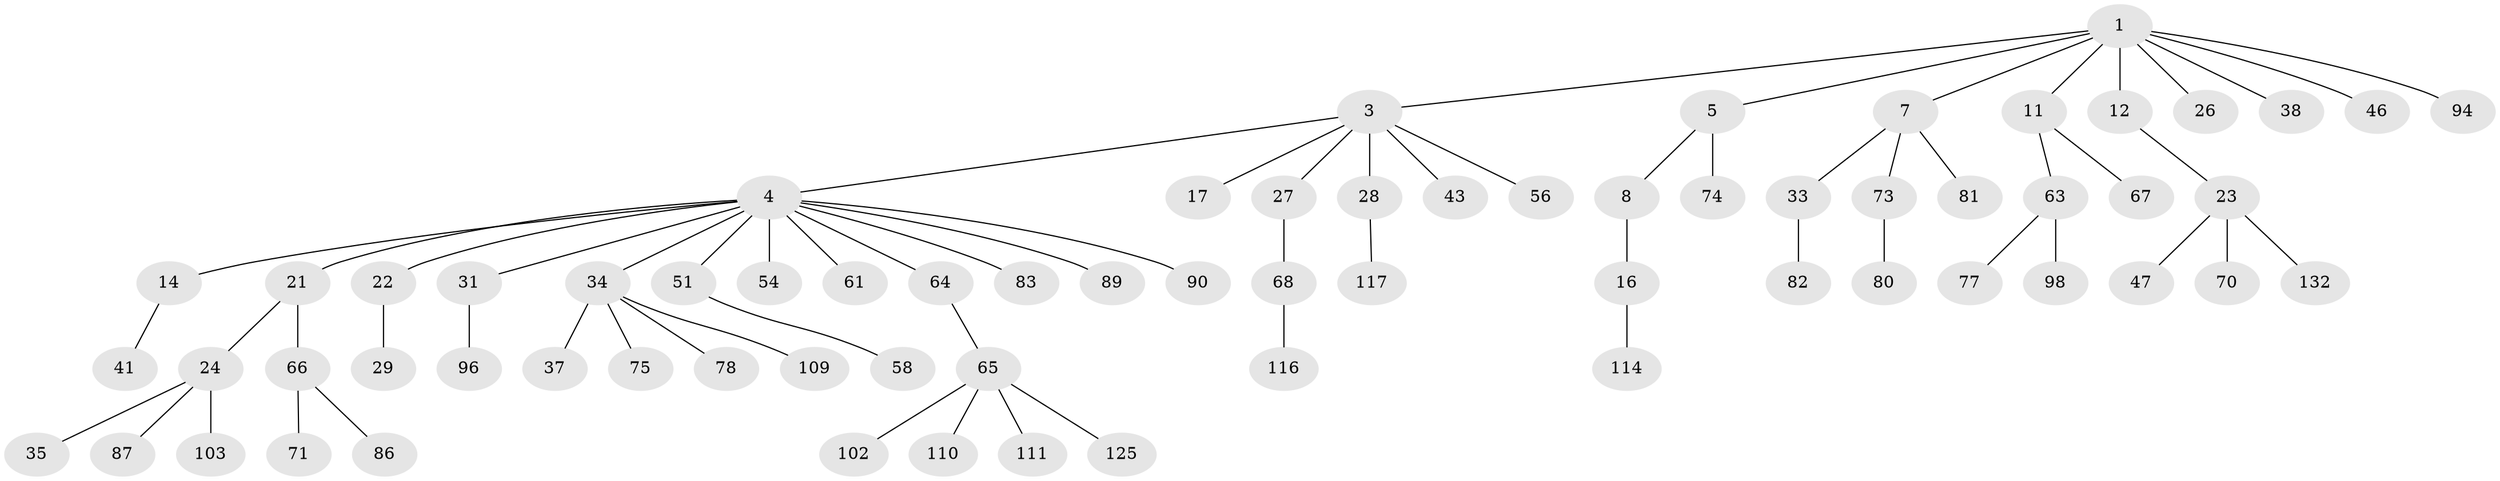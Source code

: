 // original degree distribution, {8: 0.007352941176470588, 3: 0.08823529411764706, 4: 0.08823529411764706, 5: 0.04411764705882353, 2: 0.27941176470588236, 6: 0.007352941176470588, 1: 0.4852941176470588}
// Generated by graph-tools (version 1.1) at 2025/15/03/09/25 04:15:39]
// undirected, 68 vertices, 67 edges
graph export_dot {
graph [start="1"]
  node [color=gray90,style=filled];
  1 [super="+2"];
  3 [super="+10"];
  4 [super="+9+6"];
  5 [super="+53+44+134"];
  7 [super="+52"];
  8;
  11 [super="+15+19+92"];
  12;
  14 [super="+127+48"];
  16 [super="+36+124+115+72+88"];
  17;
  21 [super="+60"];
  22 [super="+40+119+69"];
  23;
  24 [super="+30"];
  26 [super="+45+91"];
  27;
  28;
  29 [super="+113"];
  31 [super="+93+50"];
  33 [super="+107+106"];
  34 [super="+59+49"];
  35 [super="+122"];
  37 [super="+95"];
  38;
  41 [super="+62"];
  43;
  46;
  47;
  51 [super="+55"];
  54 [super="+57"];
  56 [super="+100"];
  58;
  61;
  63;
  64;
  65;
  66;
  67;
  68;
  70 [super="+79"];
  71;
  73;
  74;
  75;
  77;
  78 [super="+101"];
  80 [super="+129"];
  81;
  82;
  83 [super="+128+99"];
  86 [super="+112"];
  87 [super="+121"];
  89;
  90;
  94;
  96;
  98 [super="+135"];
  102;
  103 [super="+131"];
  109 [super="+118"];
  110;
  111;
  114;
  116;
  117;
  125;
  132;
  1 -- 3;
  1 -- 5;
  1 -- 7;
  1 -- 11;
  1 -- 26;
  1 -- 38;
  1 -- 46;
  1 -- 12;
  1 -- 94;
  3 -- 4;
  3 -- 17;
  3 -- 56;
  3 -- 27;
  3 -- 43;
  3 -- 28;
  4 -- 51;
  4 -- 64;
  4 -- 34;
  4 -- 83;
  4 -- 54;
  4 -- 89;
  4 -- 90;
  4 -- 31;
  4 -- 21;
  4 -- 22;
  4 -- 61;
  4 -- 14;
  5 -- 8;
  5 -- 74;
  7 -- 33;
  7 -- 73;
  7 -- 81;
  8 -- 16;
  11 -- 67;
  11 -- 63;
  12 -- 23;
  14 -- 41;
  16 -- 114;
  21 -- 24;
  21 -- 66;
  22 -- 29;
  23 -- 47;
  23 -- 70;
  23 -- 132;
  24 -- 35;
  24 -- 87;
  24 -- 103;
  27 -- 68;
  28 -- 117;
  31 -- 96;
  33 -- 82;
  34 -- 37;
  34 -- 75;
  34 -- 109;
  34 -- 78;
  51 -- 58;
  63 -- 77;
  63 -- 98;
  64 -- 65;
  65 -- 102;
  65 -- 110;
  65 -- 111;
  65 -- 125;
  66 -- 71;
  66 -- 86;
  68 -- 116;
  73 -- 80;
}
